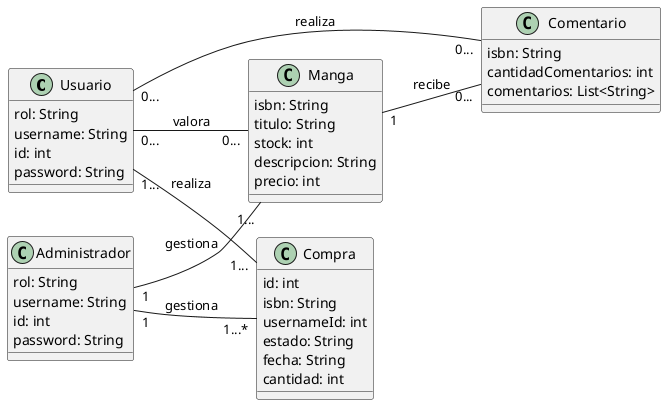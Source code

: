 @startuml
'https://plantuml.com/sequence-diagram

left to right direction
class Usuario {
rol: String
username: String
id: int
password: String
}
class Manga {
isbn: String
titulo: String
stock: int
descripcion: String
precio: int
}
class Comentario {
isbn: String
cantidadComentarios: int
comentarios: List<String>
}
class Compra {
id: int
isbn: String
usernameId: int
estado: String
fecha: String
cantidad: int
}
class Administrador {
rol: String
username: String
id: int
password: String
}

Usuario "1..." -- "1..." Compra : realiza
Manga "1" -- "0..." Comentario : recibe
Usuario "0..." -- "0..." Manga : valora
Usuario "0..." -- "0..." Comentario : realiza
Administrador "1" -- "1..." Manga : gestiona
Administrador "1" -- "1...*" Compra : gestiona
@enduml